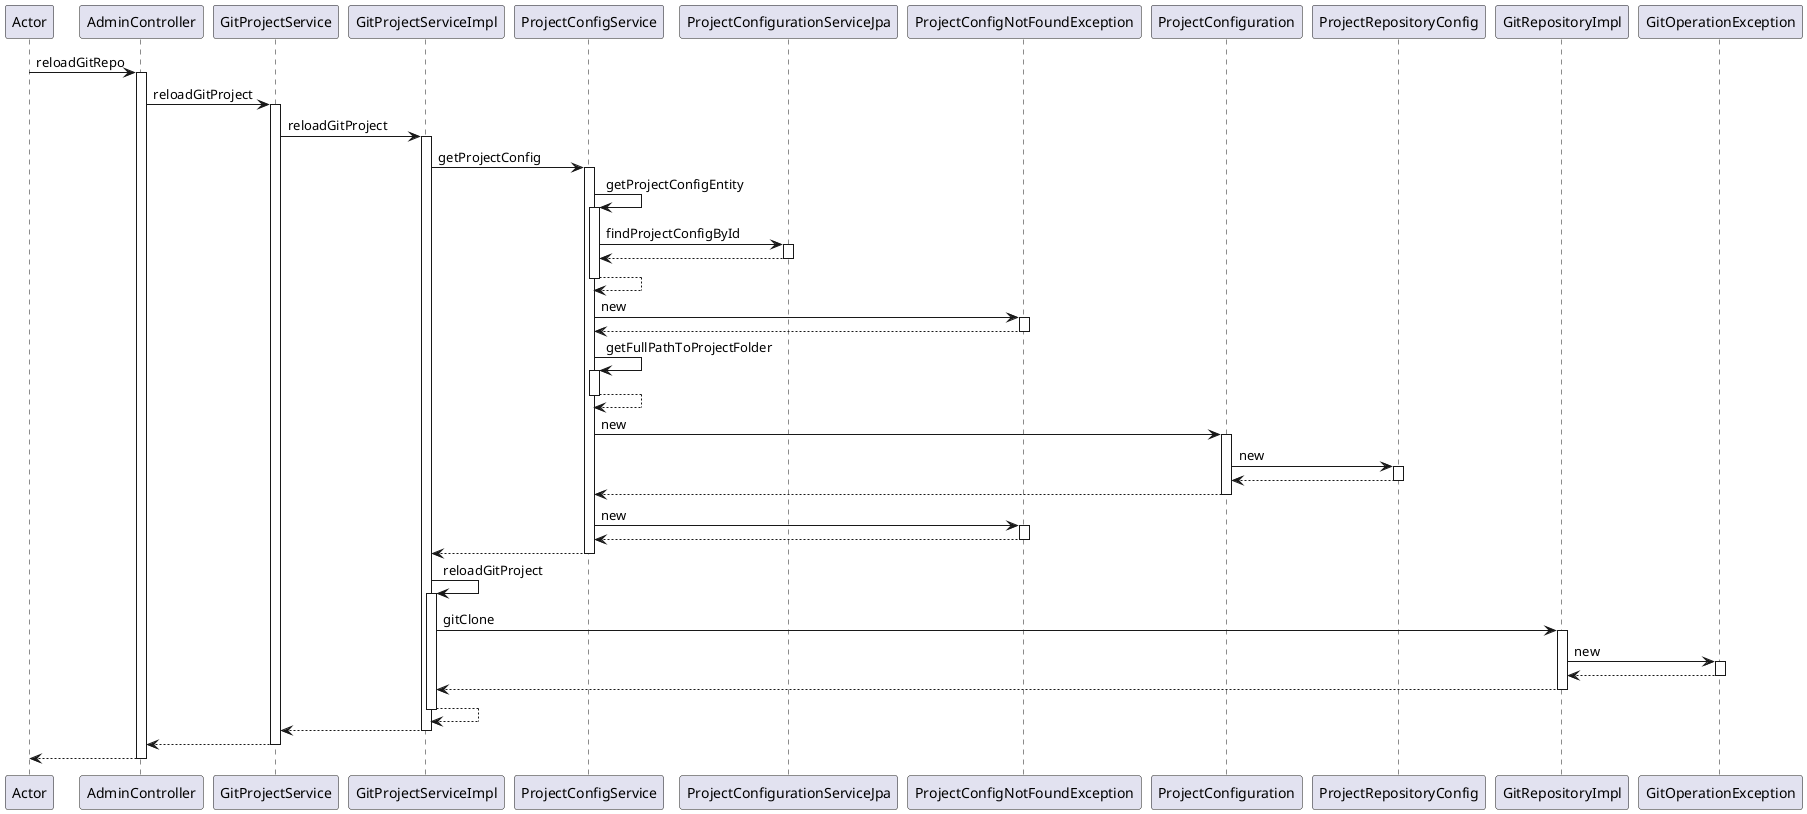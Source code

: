 @startuml
participant Actor
Actor -> AdminController : reloadGitRepo
activate AdminController
AdminController -> GitProjectService : reloadGitProject
activate GitProjectService
GitProjectService -> GitProjectServiceImpl : reloadGitProject
activate GitProjectServiceImpl
GitProjectServiceImpl -> ProjectConfigService : getProjectConfig
activate ProjectConfigService
ProjectConfigService -> ProjectConfigService : getProjectConfigEntity
activate ProjectConfigService
ProjectConfigService -> ProjectConfigurationServiceJpa : findProjectConfigById
activate ProjectConfigurationServiceJpa
ProjectConfigurationServiceJpa --> ProjectConfigService
deactivate ProjectConfigurationServiceJpa
ProjectConfigService --> ProjectConfigService
deactivate ProjectConfigService
ProjectConfigService -> ProjectConfigNotFoundException : new
activate ProjectConfigNotFoundException
ProjectConfigNotFoundException --> ProjectConfigService
deactivate ProjectConfigNotFoundException
ProjectConfigService -> ProjectConfigService : getFullPathToProjectFolder
activate ProjectConfigService
ProjectConfigService --> ProjectConfigService
deactivate ProjectConfigService
ProjectConfigService -> ProjectConfiguration : new
activate ProjectConfiguration
ProjectConfiguration -> ProjectRepositoryConfig : new
activate ProjectRepositoryConfig
ProjectRepositoryConfig --> ProjectConfiguration
deactivate ProjectRepositoryConfig
ProjectConfiguration --> ProjectConfigService
deactivate ProjectConfiguration
ProjectConfigService -> ProjectConfigNotFoundException : new
activate ProjectConfigNotFoundException
ProjectConfigNotFoundException --> ProjectConfigService
deactivate ProjectConfigNotFoundException
ProjectConfigService --> GitProjectServiceImpl
deactivate ProjectConfigService
GitProjectServiceImpl -> GitProjectServiceImpl : reloadGitProject
activate GitProjectServiceImpl
GitProjectServiceImpl -> GitRepositoryImpl : gitClone
activate GitRepositoryImpl
GitRepositoryImpl -> GitOperationException : new
activate GitOperationException
GitOperationException --> GitRepositoryImpl
deactivate GitOperationException
GitRepositoryImpl --> GitProjectServiceImpl
deactivate GitRepositoryImpl
GitProjectServiceImpl --> GitProjectServiceImpl
deactivate GitProjectServiceImpl
GitProjectServiceImpl --> GitProjectService
deactivate GitProjectServiceImpl
GitProjectService --> AdminController
deactivate GitProjectService
return
@enduml